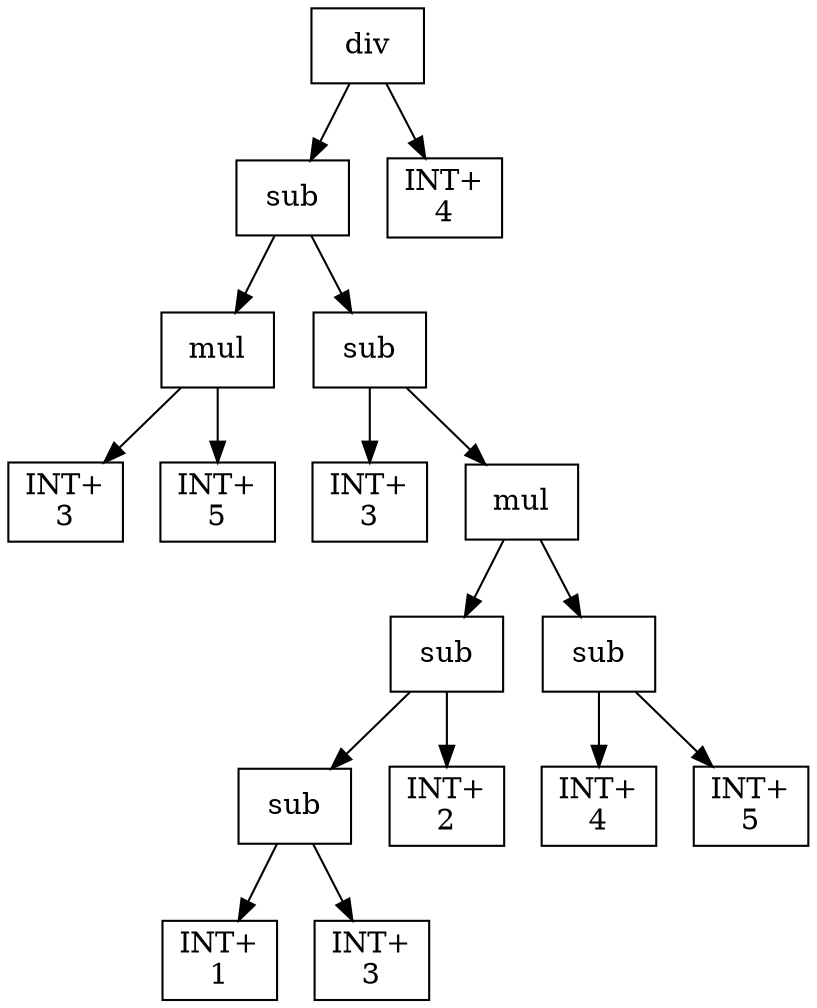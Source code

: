 digraph expr {
  node [shape=box];
  n1 [label="div"];
  n2 [label="sub"];
  n3 [label="mul"];
  n4 [label="INT+\n3"];
  n5 [label="INT+\n5"];
  n3 -> n4;
  n3 -> n5;
  n6 [label="sub"];
  n7 [label="INT+\n3"];
  n8 [label="mul"];
  n9 [label="sub"];
  n10 [label="sub"];
  n11 [label="INT+\n1"];
  n12 [label="INT+\n3"];
  n10 -> n11;
  n10 -> n12;
  n13 [label="INT+\n2"];
  n9 -> n10;
  n9 -> n13;
  n14 [label="sub"];
  n15 [label="INT+\n4"];
  n16 [label="INT+\n5"];
  n14 -> n15;
  n14 -> n16;
  n8 -> n9;
  n8 -> n14;
  n6 -> n7;
  n6 -> n8;
  n2 -> n3;
  n2 -> n6;
  n17 [label="INT+\n4"];
  n1 -> n2;
  n1 -> n17;
}